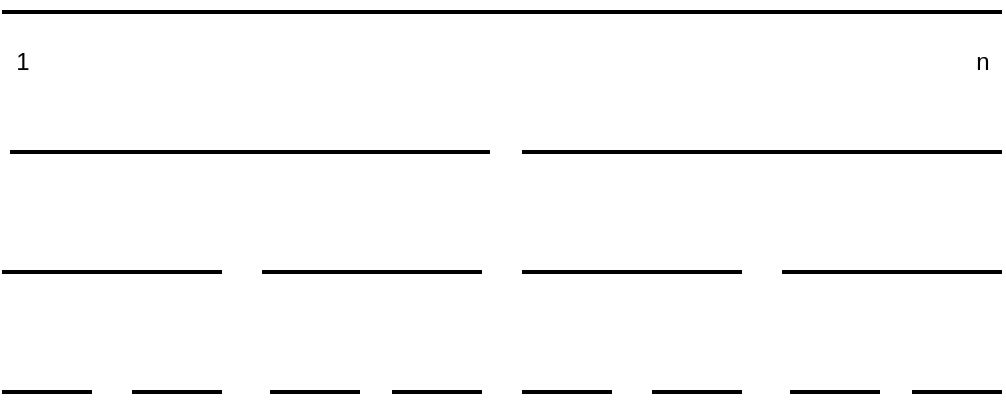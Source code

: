 <mxfile version="14.4.9" type="github">
  <diagram id="J_Lotsp_mXPnXYWjkfIi" name="第 1 页">
    <mxGraphModel dx="946" dy="621" grid="1" gridSize="10" guides="1" tooltips="1" connect="1" arrows="1" fold="1" page="1" pageScale="1" pageWidth="827" pageHeight="1169" math="0" shadow="0">
      <root>
        <mxCell id="0" />
        <mxCell id="1" parent="0" />
        <mxCell id="pTZEtxKPvUyGVxp6CDPN-6" value="" style="line;strokeWidth=2;html=1;" parent="1" vertex="1">
          <mxGeometry x="170" y="170" width="500" height="10" as="geometry" />
        </mxCell>
        <mxCell id="pTZEtxKPvUyGVxp6CDPN-7" value="" style="line;strokeWidth=2;html=1;" parent="1" vertex="1">
          <mxGeometry x="174" y="240" width="240" height="10" as="geometry" />
        </mxCell>
        <mxCell id="pTZEtxKPvUyGVxp6CDPN-8" value="" style="line;strokeWidth=2;html=1;" parent="1" vertex="1">
          <mxGeometry x="430" y="240" width="240" height="10" as="geometry" />
        </mxCell>
        <mxCell id="pTZEtxKPvUyGVxp6CDPN-9" value="" style="line;strokeWidth=2;html=1;" parent="1" vertex="1">
          <mxGeometry x="170" y="300" width="110" height="10" as="geometry" />
        </mxCell>
        <mxCell id="pTZEtxKPvUyGVxp6CDPN-13" value="" style="line;strokeWidth=2;html=1;" parent="1" vertex="1">
          <mxGeometry x="300" y="300" width="110" height="10" as="geometry" />
        </mxCell>
        <mxCell id="pTZEtxKPvUyGVxp6CDPN-14" value="" style="line;strokeWidth=2;html=1;" parent="1" vertex="1">
          <mxGeometry x="430" y="300" width="110" height="10" as="geometry" />
        </mxCell>
        <mxCell id="pTZEtxKPvUyGVxp6CDPN-15" value="" style="line;strokeWidth=2;html=1;" parent="1" vertex="1">
          <mxGeometry x="560" y="300" width="110" height="10" as="geometry" />
        </mxCell>
        <mxCell id="pTZEtxKPvUyGVxp6CDPN-16" value="" style="line;strokeWidth=2;html=1;" parent="1" vertex="1">
          <mxGeometry x="170" y="360" width="45" height="10" as="geometry" />
        </mxCell>
        <mxCell id="pTZEtxKPvUyGVxp6CDPN-18" value="" style="line;strokeWidth=2;html=1;" parent="1" vertex="1">
          <mxGeometry x="235" y="360" width="45" height="10" as="geometry" />
        </mxCell>
        <mxCell id="pTZEtxKPvUyGVxp6CDPN-19" value="" style="line;strokeWidth=2;html=1;" parent="1" vertex="1">
          <mxGeometry x="304" y="360" width="45" height="10" as="geometry" />
        </mxCell>
        <mxCell id="pTZEtxKPvUyGVxp6CDPN-20" value="" style="line;strokeWidth=2;html=1;" parent="1" vertex="1">
          <mxGeometry x="365" y="360" width="45" height="10" as="geometry" />
        </mxCell>
        <mxCell id="pTZEtxKPvUyGVxp6CDPN-24" value="" style="line;strokeWidth=2;html=1;" parent="1" vertex="1">
          <mxGeometry x="430" y="360" width="45" height="10" as="geometry" />
        </mxCell>
        <mxCell id="pTZEtxKPvUyGVxp6CDPN-25" value="" style="line;strokeWidth=2;html=1;" parent="1" vertex="1">
          <mxGeometry x="495" y="360" width="45" height="10" as="geometry" />
        </mxCell>
        <mxCell id="pTZEtxKPvUyGVxp6CDPN-26" value="" style="line;strokeWidth=2;html=1;" parent="1" vertex="1">
          <mxGeometry x="564" y="360" width="45" height="10" as="geometry" />
        </mxCell>
        <mxCell id="pTZEtxKPvUyGVxp6CDPN-27" value="" style="line;strokeWidth=2;html=1;" parent="1" vertex="1">
          <mxGeometry x="625" y="360" width="45" height="10" as="geometry" />
        </mxCell>
        <mxCell id="au4EKQuPG_PanbvWwLnH-1" value="1" style="text;html=1;align=center;verticalAlign=middle;resizable=0;points=[];autosize=1;" vertex="1" parent="1">
          <mxGeometry x="170" y="190" width="20" height="20" as="geometry" />
        </mxCell>
        <mxCell id="au4EKQuPG_PanbvWwLnH-2" value="n" style="text;html=1;align=center;verticalAlign=middle;resizable=0;points=[];autosize=1;" vertex="1" parent="1">
          <mxGeometry x="650" y="190" width="20" height="20" as="geometry" />
        </mxCell>
      </root>
    </mxGraphModel>
  </diagram>
</mxfile>
